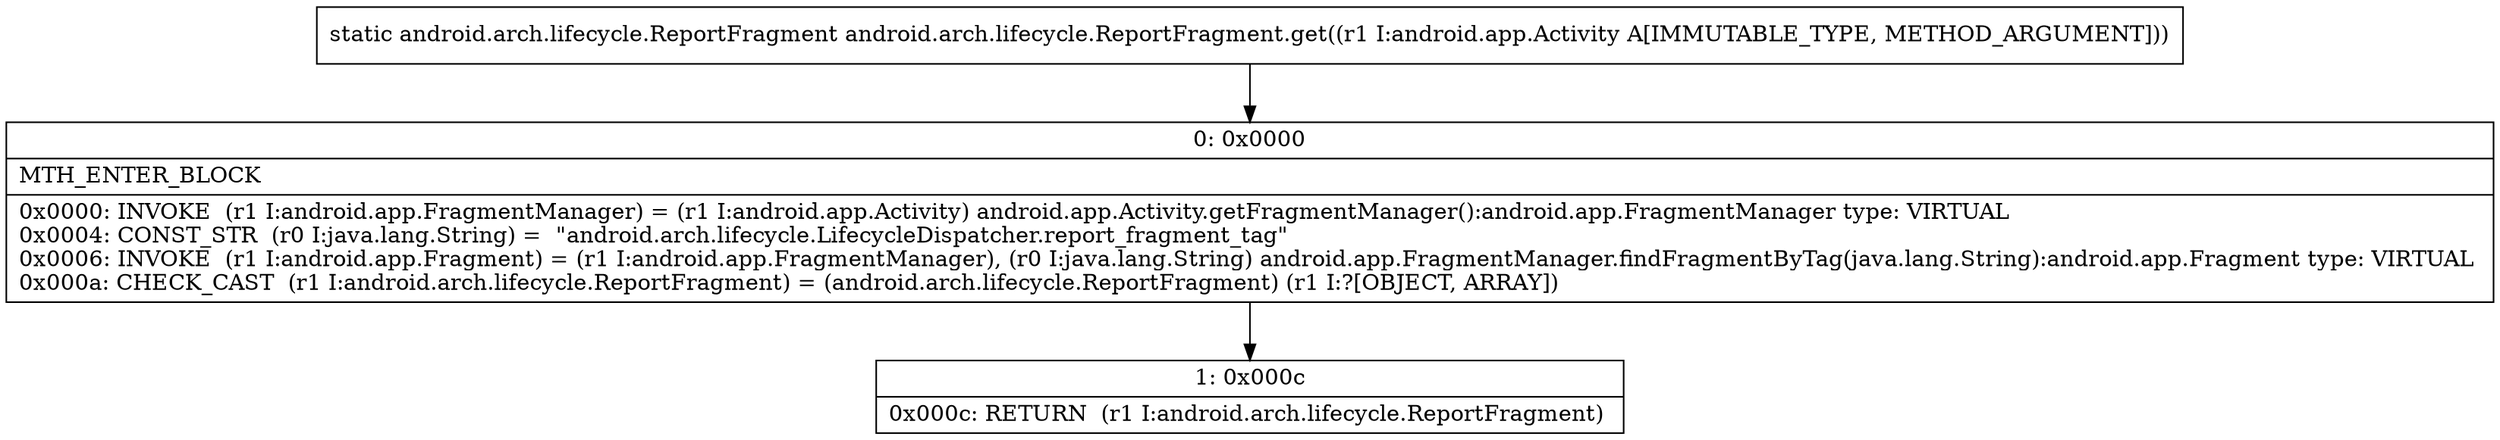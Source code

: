 digraph "CFG forandroid.arch.lifecycle.ReportFragment.get(Landroid\/app\/Activity;)Landroid\/arch\/lifecycle\/ReportFragment;" {
Node_0 [shape=record,label="{0\:\ 0x0000|MTH_ENTER_BLOCK\l|0x0000: INVOKE  (r1 I:android.app.FragmentManager) = (r1 I:android.app.Activity) android.app.Activity.getFragmentManager():android.app.FragmentManager type: VIRTUAL \l0x0004: CONST_STR  (r0 I:java.lang.String) =  \"android.arch.lifecycle.LifecycleDispatcher.report_fragment_tag\" \l0x0006: INVOKE  (r1 I:android.app.Fragment) = (r1 I:android.app.FragmentManager), (r0 I:java.lang.String) android.app.FragmentManager.findFragmentByTag(java.lang.String):android.app.Fragment type: VIRTUAL \l0x000a: CHECK_CAST  (r1 I:android.arch.lifecycle.ReportFragment) = (android.arch.lifecycle.ReportFragment) (r1 I:?[OBJECT, ARRAY]) \l}"];
Node_1 [shape=record,label="{1\:\ 0x000c|0x000c: RETURN  (r1 I:android.arch.lifecycle.ReportFragment) \l}"];
MethodNode[shape=record,label="{static android.arch.lifecycle.ReportFragment android.arch.lifecycle.ReportFragment.get((r1 I:android.app.Activity A[IMMUTABLE_TYPE, METHOD_ARGUMENT])) }"];
MethodNode -> Node_0;
Node_0 -> Node_1;
}

